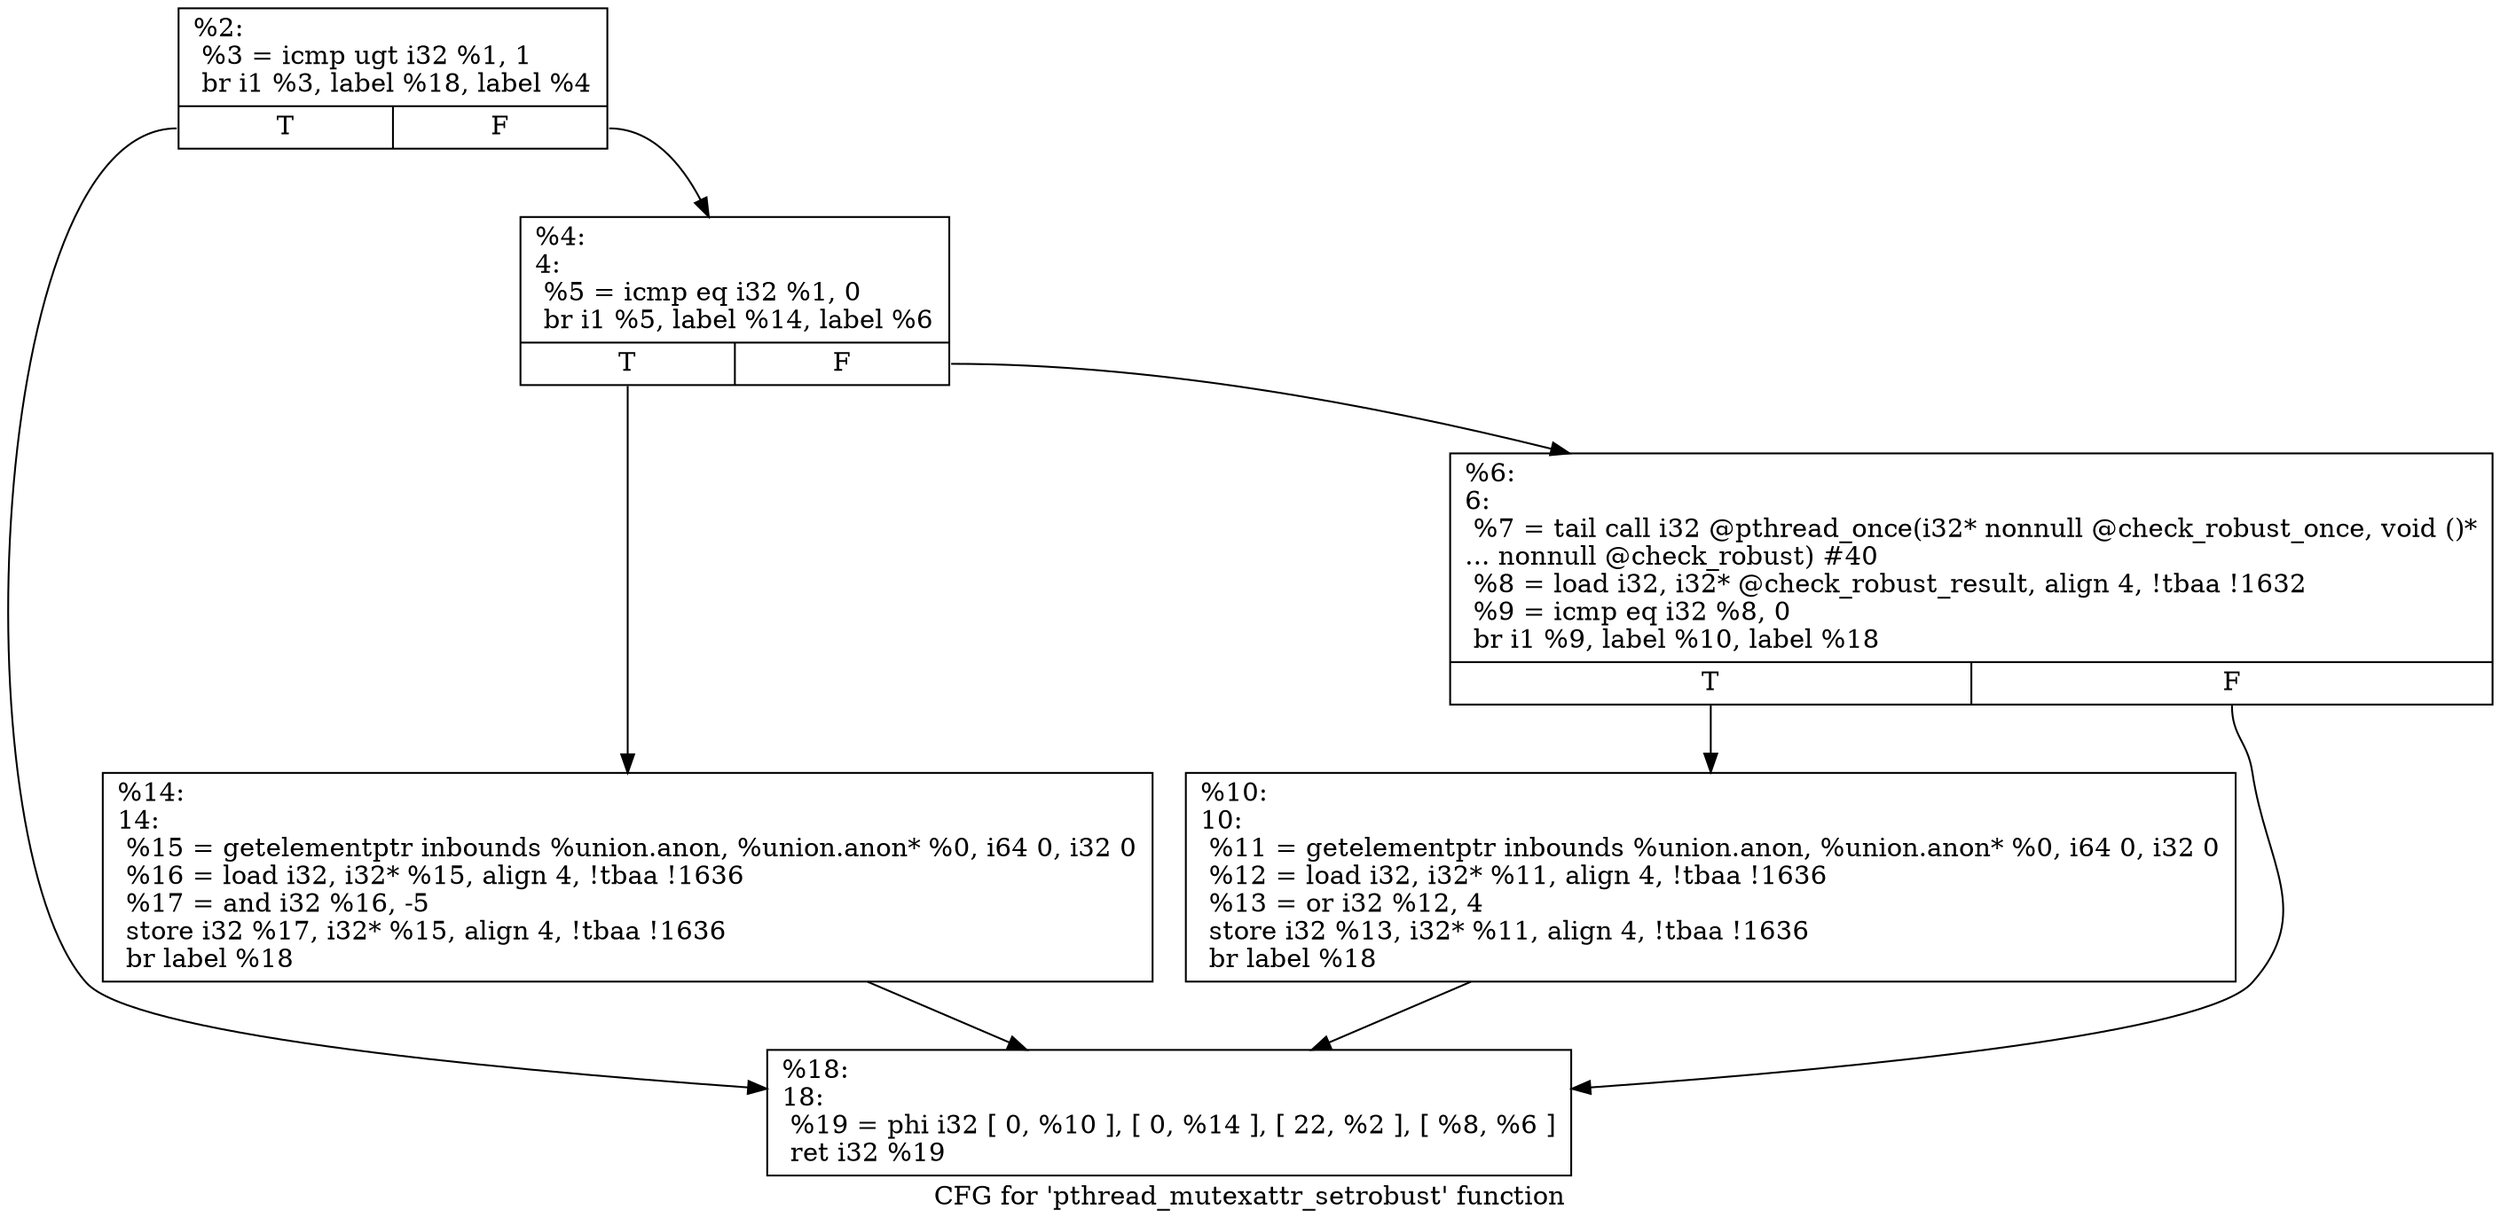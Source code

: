 digraph "CFG for 'pthread_mutexattr_setrobust' function" {
	label="CFG for 'pthread_mutexattr_setrobust' function";

	Node0x190deb0 [shape=record,label="{%2:\l  %3 = icmp ugt i32 %1, 1\l  br i1 %3, label %18, label %4\l|{<s0>T|<s1>F}}"];
	Node0x190deb0:s0 -> Node0x190e2e0;
	Node0x190deb0:s1 -> Node0x190df30;
	Node0x190df30 [shape=record,label="{%4:\l4:                                                \l  %5 = icmp eq i32 %1, 0\l  br i1 %5, label %14, label %6\l|{<s0>T|<s1>F}}"];
	Node0x190df30:s0 -> Node0x190e290;
	Node0x190df30:s1 -> Node0x190e1f0;
	Node0x190e1f0 [shape=record,label="{%6:\l6:                                                \l  %7 = tail call i32 @pthread_once(i32* nonnull @check_robust_once, void ()*\l... nonnull @check_robust) #40\l  %8 = load i32, i32* @check_robust_result, align 4, !tbaa !1632\l  %9 = icmp eq i32 %8, 0\l  br i1 %9, label %10, label %18\l|{<s0>T|<s1>F}}"];
	Node0x190e1f0:s0 -> Node0x190e240;
	Node0x190e1f0:s1 -> Node0x190e2e0;
	Node0x190e240 [shape=record,label="{%10:\l10:                                               \l  %11 = getelementptr inbounds %union.anon, %union.anon* %0, i64 0, i32 0\l  %12 = load i32, i32* %11, align 4, !tbaa !1636\l  %13 = or i32 %12, 4\l  store i32 %13, i32* %11, align 4, !tbaa !1636\l  br label %18\l}"];
	Node0x190e240 -> Node0x190e2e0;
	Node0x190e290 [shape=record,label="{%14:\l14:                                               \l  %15 = getelementptr inbounds %union.anon, %union.anon* %0, i64 0, i32 0\l  %16 = load i32, i32* %15, align 4, !tbaa !1636\l  %17 = and i32 %16, -5\l  store i32 %17, i32* %15, align 4, !tbaa !1636\l  br label %18\l}"];
	Node0x190e290 -> Node0x190e2e0;
	Node0x190e2e0 [shape=record,label="{%18:\l18:                                               \l  %19 = phi i32 [ 0, %10 ], [ 0, %14 ], [ 22, %2 ], [ %8, %6 ]\l  ret i32 %19\l}"];
}

